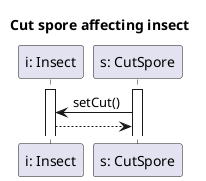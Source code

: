@startuml InsectSpeedUp

title Cut spore affecting insect

participant "i: Insect" as I
participant "s: CutSpore" as Sp

activate I
activate Sp

Sp -> I : setCut()
I --> Sp

@enduml